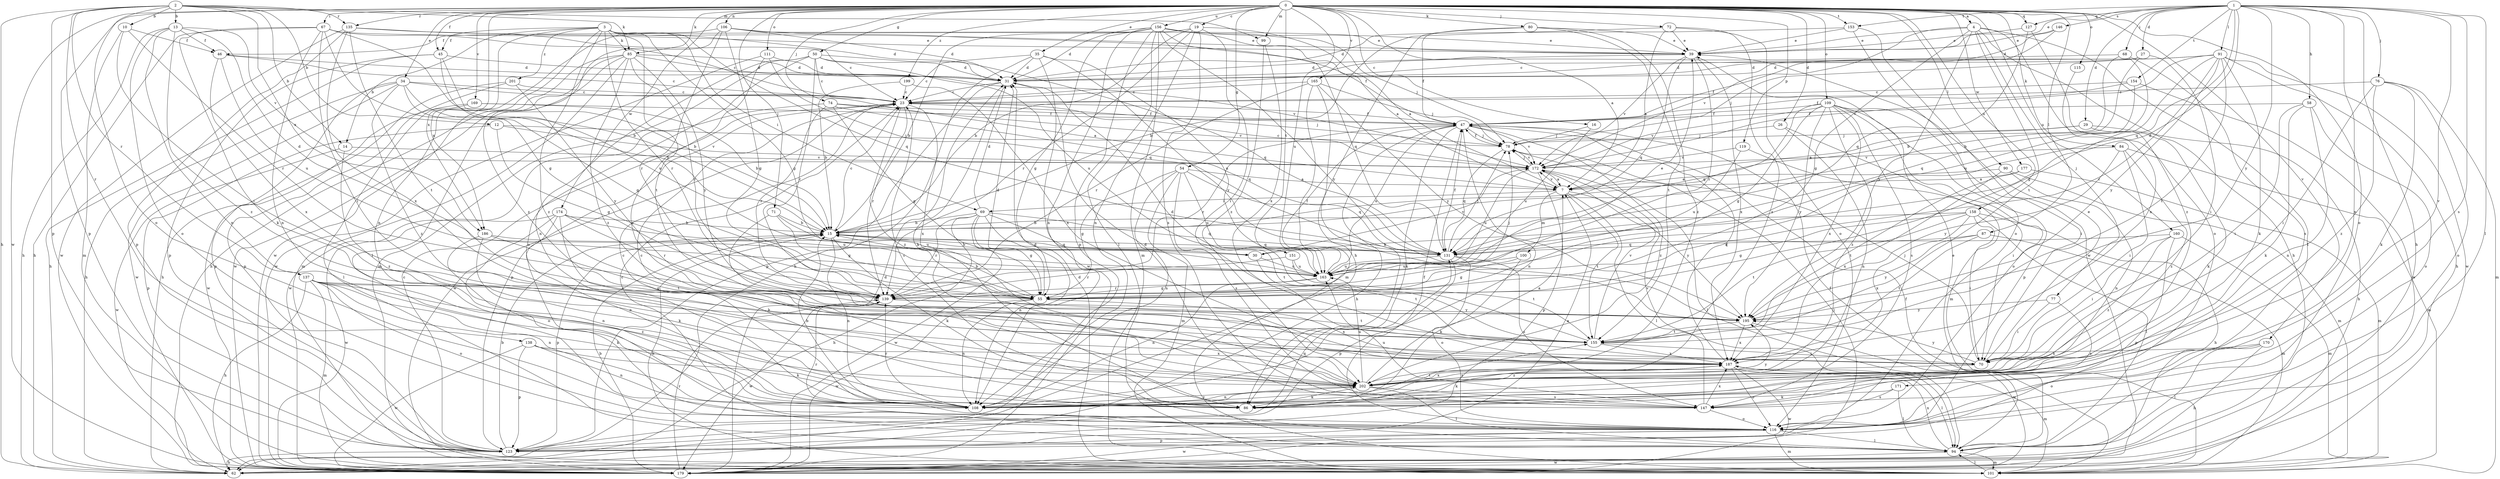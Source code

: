 strict digraph  {
0;
1;
2;
3;
4;
7;
10;
12;
13;
14;
15;
16;
19;
23;
26;
27;
29;
30;
31;
34;
35;
39;
45;
46;
47;
50;
54;
55;
58;
62;
67;
68;
69;
70;
71;
72;
74;
76;
77;
78;
80;
84;
85;
86;
87;
90;
91;
94;
99;
100;
101;
106;
108;
109;
111;
115;
116;
119;
123;
127;
131;
135;
137;
138;
139;
146;
147;
151;
153;
154;
155;
156;
158;
160;
163;
165;
169;
170;
171;
172;
174;
177;
179;
186;
187;
195;
199;
201;
202;
0 -> 4  [label=a];
0 -> 7  [label=a];
0 -> 16  [label=c];
0 -> 19  [label=c];
0 -> 26  [label=d];
0 -> 34  [label=e];
0 -> 35  [label=e];
0 -> 45  [label=f];
0 -> 50  [label=g];
0 -> 54  [label=g];
0 -> 67  [label=i];
0 -> 71  [label=j];
0 -> 72  [label=j];
0 -> 74  [label=j];
0 -> 80  [label=k];
0 -> 84  [label=k];
0 -> 85  [label=k];
0 -> 87  [label=l];
0 -> 90  [label=l];
0 -> 99  [label=m];
0 -> 106  [label=n];
0 -> 109  [label=o];
0 -> 111  [label=o];
0 -> 115  [label=o];
0 -> 116  [label=o];
0 -> 119  [label=p];
0 -> 123  [label=p];
0 -> 127  [label=q];
0 -> 135  [label=r];
0 -> 151  [label=t];
0 -> 153  [label=t];
0 -> 156  [label=u];
0 -> 158  [label=u];
0 -> 160  [label=u];
0 -> 163  [label=u];
0 -> 165  [label=v];
0 -> 169  [label=v];
0 -> 170  [label=v];
0 -> 174  [label=w];
0 -> 177  [label=w];
0 -> 179  [label=w];
0 -> 186  [label=x];
0 -> 199  [label=z];
1 -> 27  [label=d];
1 -> 29  [label=d];
1 -> 30  [label=d];
1 -> 39  [label=e];
1 -> 58  [label=h];
1 -> 62  [label=h];
1 -> 68  [label=i];
1 -> 76  [label=j];
1 -> 91  [label=l];
1 -> 94  [label=l];
1 -> 108  [label=n];
1 -> 127  [label=q];
1 -> 131  [label=q];
1 -> 146  [label=s];
1 -> 147  [label=s];
1 -> 153  [label=t];
1 -> 154  [label=t];
1 -> 171  [label=v];
1 -> 195  [label=y];
2 -> 10  [label=b];
2 -> 12  [label=b];
2 -> 13  [label=b];
2 -> 14  [label=b];
2 -> 62  [label=h];
2 -> 85  [label=k];
2 -> 99  [label=m];
2 -> 116  [label=o];
2 -> 123  [label=p];
2 -> 135  [label=r];
2 -> 137  [label=r];
2 -> 138  [label=r];
2 -> 186  [label=x];
3 -> 14  [label=b];
3 -> 23  [label=c];
3 -> 45  [label=f];
3 -> 55  [label=g];
3 -> 69  [label=i];
3 -> 85  [label=k];
3 -> 131  [label=q];
3 -> 139  [label=r];
3 -> 155  [label=t];
3 -> 179  [label=w];
3 -> 186  [label=x];
3 -> 201  [label=z];
3 -> 202  [label=z];
4 -> 39  [label=e];
4 -> 55  [label=g];
4 -> 62  [label=h];
4 -> 77  [label=j];
4 -> 94  [label=l];
4 -> 116  [label=o];
4 -> 155  [label=t];
4 -> 172  [label=v];
4 -> 195  [label=y];
7 -> 69  [label=i];
7 -> 94  [label=l];
7 -> 100  [label=m];
7 -> 155  [label=t];
7 -> 172  [label=v];
7 -> 195  [label=y];
10 -> 46  [label=f];
10 -> 70  [label=i];
10 -> 101  [label=m];
10 -> 139  [label=r];
12 -> 55  [label=g];
12 -> 78  [label=j];
12 -> 123  [label=p];
12 -> 172  [label=v];
13 -> 30  [label=d];
13 -> 46  [label=f];
13 -> 62  [label=h];
13 -> 108  [label=n];
13 -> 116  [label=o];
13 -> 172  [label=v];
13 -> 202  [label=z];
14 -> 172  [label=v];
14 -> 179  [label=w];
14 -> 202  [label=z];
15 -> 23  [label=c];
15 -> 30  [label=d];
15 -> 86  [label=k];
15 -> 108  [label=n];
15 -> 123  [label=p];
15 -> 131  [label=q];
16 -> 78  [label=j];
16 -> 163  [label=u];
19 -> 7  [label=a];
19 -> 15  [label=b];
19 -> 46  [label=f];
19 -> 70  [label=i];
19 -> 108  [label=n];
19 -> 139  [label=r];
19 -> 147  [label=s];
23 -> 47  [label=f];
23 -> 78  [label=j];
23 -> 123  [label=p];
23 -> 139  [label=r];
23 -> 179  [label=w];
23 -> 187  [label=x];
23 -> 202  [label=z];
26 -> 78  [label=j];
26 -> 101  [label=m];
26 -> 108  [label=n];
27 -> 15  [label=b];
27 -> 31  [label=d];
27 -> 70  [label=i];
27 -> 78  [label=j];
29 -> 7  [label=a];
29 -> 62  [label=h];
29 -> 78  [label=j];
29 -> 86  [label=k];
30 -> 15  [label=b];
30 -> 155  [label=t];
30 -> 163  [label=u];
30 -> 172  [label=v];
31 -> 23  [label=c];
31 -> 86  [label=k];
31 -> 123  [label=p];
34 -> 7  [label=a];
34 -> 15  [label=b];
34 -> 23  [label=c];
34 -> 55  [label=g];
34 -> 62  [label=h];
34 -> 123  [label=p];
34 -> 179  [label=w];
34 -> 202  [label=z];
35 -> 23  [label=c];
35 -> 31  [label=d];
35 -> 62  [label=h];
35 -> 163  [label=u];
35 -> 179  [label=w];
35 -> 195  [label=y];
39 -> 31  [label=d];
39 -> 131  [label=q];
39 -> 139  [label=r];
39 -> 172  [label=v];
39 -> 187  [label=x];
45 -> 15  [label=b];
45 -> 31  [label=d];
45 -> 62  [label=h];
45 -> 123  [label=p];
45 -> 163  [label=u];
46 -> 23  [label=c];
46 -> 31  [label=d];
46 -> 163  [label=u];
46 -> 187  [label=x];
47 -> 62  [label=h];
47 -> 78  [label=j];
47 -> 86  [label=k];
47 -> 108  [label=n];
47 -> 139  [label=r];
47 -> 163  [label=u];
47 -> 172  [label=v];
47 -> 202  [label=z];
50 -> 23  [label=c];
50 -> 31  [label=d];
50 -> 101  [label=m];
50 -> 108  [label=n];
50 -> 116  [label=o];
50 -> 131  [label=q];
50 -> 139  [label=r];
50 -> 163  [label=u];
54 -> 7  [label=a];
54 -> 55  [label=g];
54 -> 101  [label=m];
54 -> 108  [label=n];
54 -> 131  [label=q];
54 -> 147  [label=s];
54 -> 163  [label=u];
55 -> 15  [label=b];
55 -> 31  [label=d];
55 -> 108  [label=n];
55 -> 179  [label=w];
55 -> 187  [label=x];
58 -> 47  [label=f];
58 -> 70  [label=i];
58 -> 86  [label=k];
58 -> 108  [label=n];
58 -> 116  [label=o];
67 -> 15  [label=b];
67 -> 23  [label=c];
67 -> 39  [label=e];
67 -> 55  [label=g];
67 -> 62  [label=h];
67 -> 70  [label=i];
67 -> 86  [label=k];
67 -> 108  [label=n];
68 -> 15  [label=b];
68 -> 31  [label=d];
68 -> 147  [label=s];
68 -> 163  [label=u];
69 -> 15  [label=b];
69 -> 31  [label=d];
69 -> 55  [label=g];
69 -> 62  [label=h];
69 -> 108  [label=n];
69 -> 131  [label=q];
69 -> 139  [label=r];
69 -> 155  [label=t];
69 -> 179  [label=w];
70 -> 39  [label=e];
70 -> 78  [label=j];
70 -> 195  [label=y];
70 -> 202  [label=z];
71 -> 15  [label=b];
71 -> 55  [label=g];
71 -> 163  [label=u];
71 -> 202  [label=z];
72 -> 7  [label=a];
72 -> 15  [label=b];
72 -> 39  [label=e];
72 -> 116  [label=o];
72 -> 202  [label=z];
74 -> 47  [label=f];
74 -> 55  [label=g];
74 -> 131  [label=q];
74 -> 139  [label=r];
74 -> 172  [label=v];
74 -> 179  [label=w];
76 -> 23  [label=c];
76 -> 70  [label=i];
76 -> 86  [label=k];
76 -> 101  [label=m];
76 -> 116  [label=o];
76 -> 202  [label=z];
77 -> 70  [label=i];
77 -> 147  [label=s];
77 -> 195  [label=y];
78 -> 47  [label=f];
78 -> 131  [label=q];
78 -> 172  [label=v];
80 -> 39  [label=e];
80 -> 47  [label=f];
80 -> 62  [label=h];
80 -> 155  [label=t];
80 -> 202  [label=z];
84 -> 70  [label=i];
84 -> 101  [label=m];
84 -> 172  [label=v];
84 -> 195  [label=y];
84 -> 202  [label=z];
85 -> 31  [label=d];
85 -> 62  [label=h];
85 -> 94  [label=l];
85 -> 101  [label=m];
85 -> 139  [label=r];
85 -> 172  [label=v];
85 -> 179  [label=w];
85 -> 195  [label=y];
85 -> 202  [label=z];
86 -> 23  [label=c];
87 -> 101  [label=m];
87 -> 131  [label=q];
87 -> 155  [label=t];
87 -> 195  [label=y];
90 -> 7  [label=a];
90 -> 101  [label=m];
90 -> 108  [label=n];
90 -> 187  [label=x];
91 -> 31  [label=d];
91 -> 47  [label=f];
91 -> 55  [label=g];
91 -> 62  [label=h];
91 -> 86  [label=k];
91 -> 139  [label=r];
91 -> 155  [label=t];
91 -> 172  [label=v];
91 -> 179  [label=w];
91 -> 195  [label=y];
94 -> 23  [label=c];
94 -> 39  [label=e];
94 -> 47  [label=f];
94 -> 101  [label=m];
94 -> 179  [label=w];
94 -> 187  [label=x];
99 -> 187  [label=x];
99 -> 202  [label=z];
100 -> 55  [label=g];
100 -> 86  [label=k];
100 -> 163  [label=u];
101 -> 15  [label=b];
101 -> 31  [label=d];
101 -> 47  [label=f];
101 -> 94  [label=l];
106 -> 31  [label=d];
106 -> 39  [label=e];
106 -> 47  [label=f];
106 -> 55  [label=g];
106 -> 108  [label=n];
106 -> 139  [label=r];
106 -> 202  [label=z];
108 -> 15  [label=b];
108 -> 23  [label=c];
108 -> 139  [label=r];
108 -> 155  [label=t];
108 -> 195  [label=y];
108 -> 202  [label=z];
109 -> 47  [label=f];
109 -> 55  [label=g];
109 -> 70  [label=i];
109 -> 116  [label=o];
109 -> 123  [label=p];
109 -> 131  [label=q];
109 -> 147  [label=s];
109 -> 172  [label=v];
109 -> 187  [label=x];
109 -> 195  [label=y];
109 -> 202  [label=z];
111 -> 31  [label=d];
111 -> 131  [label=q];
111 -> 179  [label=w];
111 -> 202  [label=z];
115 -> 187  [label=x];
116 -> 47  [label=f];
116 -> 94  [label=l];
116 -> 101  [label=m];
116 -> 123  [label=p];
116 -> 139  [label=r];
116 -> 179  [label=w];
119 -> 70  [label=i];
119 -> 163  [label=u];
119 -> 172  [label=v];
123 -> 7  [label=a];
123 -> 15  [label=b];
123 -> 23  [label=c];
123 -> 62  [label=h];
123 -> 131  [label=q];
127 -> 39  [label=e];
127 -> 131  [label=q];
127 -> 202  [label=z];
131 -> 47  [label=f];
131 -> 78  [label=j];
131 -> 116  [label=o];
131 -> 123  [label=p];
131 -> 147  [label=s];
131 -> 163  [label=u];
135 -> 31  [label=d];
135 -> 39  [label=e];
135 -> 123  [label=p];
135 -> 155  [label=t];
135 -> 179  [label=w];
135 -> 187  [label=x];
137 -> 55  [label=g];
137 -> 62  [label=h];
137 -> 86  [label=k];
137 -> 101  [label=m];
137 -> 108  [label=n];
137 -> 116  [label=o];
137 -> 139  [label=r];
137 -> 202  [label=z];
138 -> 86  [label=k];
138 -> 108  [label=n];
138 -> 123  [label=p];
138 -> 179  [label=w];
138 -> 187  [label=x];
139 -> 78  [label=j];
139 -> 155  [label=t];
139 -> 179  [label=w];
139 -> 195  [label=y];
146 -> 23  [label=c];
146 -> 31  [label=d];
146 -> 39  [label=e];
147 -> 23  [label=c];
147 -> 31  [label=d];
147 -> 116  [label=o];
147 -> 163  [label=u];
147 -> 172  [label=v];
147 -> 187  [label=x];
151 -> 139  [label=r];
151 -> 155  [label=t];
151 -> 163  [label=u];
153 -> 31  [label=d];
153 -> 39  [label=e];
153 -> 116  [label=o];
153 -> 179  [label=w];
154 -> 23  [label=c];
154 -> 47  [label=f];
154 -> 131  [label=q];
154 -> 179  [label=w];
155 -> 31  [label=d];
155 -> 70  [label=i];
155 -> 172  [label=v];
155 -> 187  [label=x];
156 -> 7  [label=a];
156 -> 15  [label=b];
156 -> 31  [label=d];
156 -> 39  [label=e];
156 -> 55  [label=g];
156 -> 78  [label=j];
156 -> 94  [label=l];
156 -> 101  [label=m];
156 -> 108  [label=n];
156 -> 123  [label=p];
156 -> 131  [label=q];
156 -> 195  [label=y];
158 -> 15  [label=b];
158 -> 55  [label=g];
158 -> 62  [label=h];
158 -> 70  [label=i];
158 -> 94  [label=l];
158 -> 155  [label=t];
158 -> 187  [label=x];
160 -> 70  [label=i];
160 -> 101  [label=m];
160 -> 123  [label=p];
160 -> 131  [label=q];
160 -> 202  [label=z];
163 -> 39  [label=e];
163 -> 47  [label=f];
163 -> 55  [label=g];
163 -> 108  [label=n];
163 -> 139  [label=r];
165 -> 23  [label=c];
165 -> 78  [label=j];
165 -> 86  [label=k];
165 -> 101  [label=m];
165 -> 139  [label=r];
165 -> 195  [label=y];
169 -> 15  [label=b];
169 -> 47  [label=f];
169 -> 94  [label=l];
169 -> 179  [label=w];
170 -> 62  [label=h];
170 -> 94  [label=l];
170 -> 116  [label=o];
170 -> 187  [label=x];
171 -> 86  [label=k];
171 -> 94  [label=l];
171 -> 147  [label=s];
172 -> 7  [label=a];
172 -> 23  [label=c];
172 -> 78  [label=j];
172 -> 94  [label=l];
172 -> 123  [label=p];
172 -> 163  [label=u];
174 -> 15  [label=b];
174 -> 86  [label=k];
174 -> 108  [label=n];
174 -> 116  [label=o];
174 -> 139  [label=r];
174 -> 163  [label=u];
174 -> 179  [label=w];
177 -> 7  [label=a];
177 -> 101  [label=m];
177 -> 155  [label=t];
179 -> 15  [label=b];
179 -> 31  [label=d];
179 -> 78  [label=j];
179 -> 139  [label=r];
186 -> 86  [label=k];
186 -> 108  [label=n];
186 -> 131  [label=q];
186 -> 155  [label=t];
187 -> 47  [label=f];
187 -> 86  [label=k];
187 -> 94  [label=l];
187 -> 101  [label=m];
187 -> 116  [label=o];
187 -> 179  [label=w];
187 -> 202  [label=z];
195 -> 155  [label=t];
195 -> 179  [label=w];
195 -> 187  [label=x];
199 -> 15  [label=b];
199 -> 23  [label=c];
199 -> 187  [label=x];
201 -> 23  [label=c];
201 -> 62  [label=h];
201 -> 123  [label=p];
201 -> 195  [label=y];
202 -> 7  [label=a];
202 -> 86  [label=k];
202 -> 94  [label=l];
202 -> 108  [label=n];
202 -> 147  [label=s];
202 -> 163  [label=u];
202 -> 187  [label=x];
}
